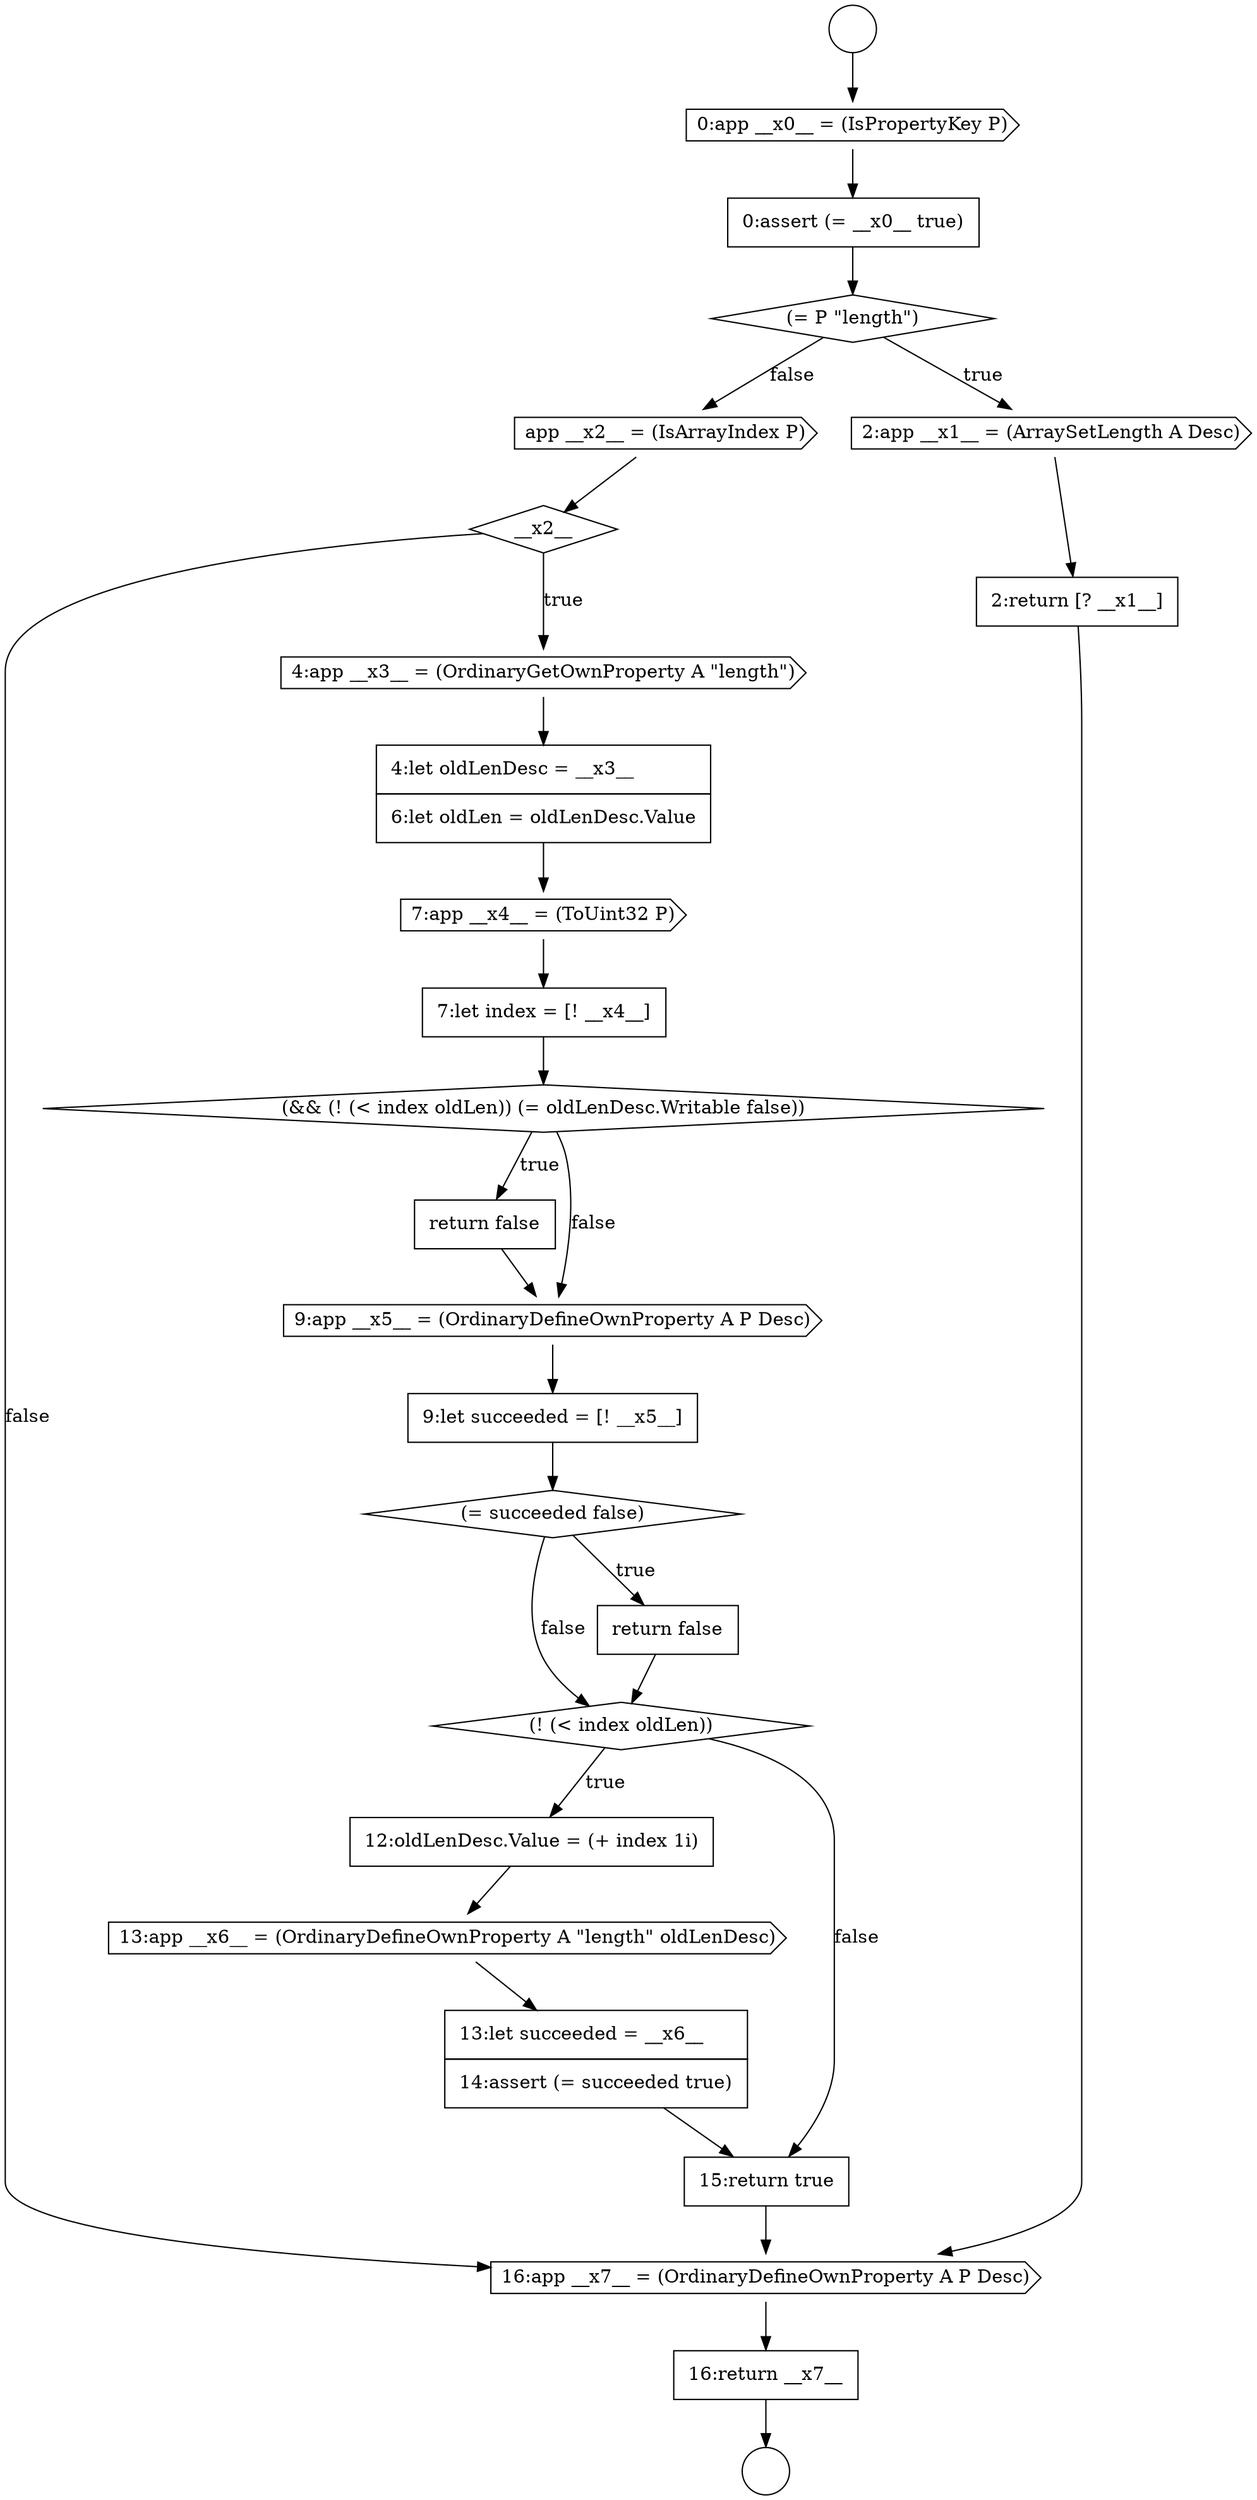 digraph {
  node2131 [shape=none, margin=0, label=<<font color="black">
    <table border="0" cellborder="1" cellspacing="0" cellpadding="10">
      <tr><td align="left">9:let succeeded = [! __x5__]</td></tr>
    </table>
  </font>> color="black" fillcolor="white" style=filled]
  node2117 [shape=cds, label=<<font color="black">0:app __x0__ = (IsPropertyKey P)</font>> color="black" fillcolor="white" style=filled]
  node2136 [shape=cds, label=<<font color="black">13:app __x6__ = (OrdinaryDefineOwnProperty A &quot;length&quot; oldLenDesc)</font>> color="black" fillcolor="white" style=filled]
  node2126 [shape=cds, label=<<font color="black">7:app __x4__ = (ToUint32 P)</font>> color="black" fillcolor="white" style=filled]
  node2122 [shape=cds, label=<<font color="black">app __x2__ = (IsArrayIndex P)</font>> color="black" fillcolor="white" style=filled]
  node2137 [shape=none, margin=0, label=<<font color="black">
    <table border="0" cellborder="1" cellspacing="0" cellpadding="10">
      <tr><td align="left">13:let succeeded = __x6__</td></tr>
      <tr><td align="left">14:assert (= succeeded true)</td></tr>
    </table>
  </font>> color="black" fillcolor="white" style=filled]
  node2118 [shape=none, margin=0, label=<<font color="black">
    <table border="0" cellborder="1" cellspacing="0" cellpadding="10">
      <tr><td align="left">0:assert (= __x0__ true)</td></tr>
    </table>
  </font>> color="black" fillcolor="white" style=filled]
  node2115 [shape=circle label=" " color="black" fillcolor="white" style=filled]
  node2121 [shape=none, margin=0, label=<<font color="black">
    <table border="0" cellborder="1" cellspacing="0" cellpadding="10">
      <tr><td align="left">2:return [? __x1__]</td></tr>
    </table>
  </font>> color="black" fillcolor="white" style=filled]
  node2134 [shape=diamond, label=<<font color="black">(! (&lt; index oldLen))</font>> color="black" fillcolor="white" style=filled]
  node2129 [shape=none, margin=0, label=<<font color="black">
    <table border="0" cellborder="1" cellspacing="0" cellpadding="10">
      <tr><td align="left">return false</td></tr>
    </table>
  </font>> color="black" fillcolor="white" style=filled]
  node2139 [shape=cds, label=<<font color="black">16:app __x7__ = (OrdinaryDefineOwnProperty A P Desc)</font>> color="black" fillcolor="white" style=filled]
  node2124 [shape=cds, label=<<font color="black">4:app __x3__ = (OrdinaryGetOwnProperty A &quot;length&quot;)</font>> color="black" fillcolor="white" style=filled]
  node2128 [shape=diamond, label=<<font color="black">(&amp;&amp; (! (&lt; index oldLen)) (= oldLenDesc.Writable false))</font>> color="black" fillcolor="white" style=filled]
  node2120 [shape=cds, label=<<font color="black">2:app __x1__ = (ArraySetLength A Desc)</font>> color="black" fillcolor="white" style=filled]
  node2123 [shape=diamond, label=<<font color="black">__x2__</font>> color="black" fillcolor="white" style=filled]
  node2133 [shape=none, margin=0, label=<<font color="black">
    <table border="0" cellborder="1" cellspacing="0" cellpadding="10">
      <tr><td align="left">return false</td></tr>
    </table>
  </font>> color="black" fillcolor="white" style=filled]
  node2132 [shape=diamond, label=<<font color="black">(= succeeded false)</font>> color="black" fillcolor="white" style=filled]
  node2125 [shape=none, margin=0, label=<<font color="black">
    <table border="0" cellborder="1" cellspacing="0" cellpadding="10">
      <tr><td align="left">4:let oldLenDesc = __x3__</td></tr>
      <tr><td align="left">6:let oldLen = oldLenDesc.Value</td></tr>
    </table>
  </font>> color="black" fillcolor="white" style=filled]
  node2140 [shape=none, margin=0, label=<<font color="black">
    <table border="0" cellborder="1" cellspacing="0" cellpadding="10">
      <tr><td align="left">16:return __x7__</td></tr>
    </table>
  </font>> color="black" fillcolor="white" style=filled]
  node2119 [shape=diamond, label=<<font color="black">(= P &quot;length&quot;)</font>> color="black" fillcolor="white" style=filled]
  node2116 [shape=circle label=" " color="black" fillcolor="white" style=filled]
  node2135 [shape=none, margin=0, label=<<font color="black">
    <table border="0" cellborder="1" cellspacing="0" cellpadding="10">
      <tr><td align="left">12:oldLenDesc.Value = (+ index 1i)</td></tr>
    </table>
  </font>> color="black" fillcolor="white" style=filled]
  node2130 [shape=cds, label=<<font color="black">9:app __x5__ = (OrdinaryDefineOwnProperty A P Desc)</font>> color="black" fillcolor="white" style=filled]
  node2127 [shape=none, margin=0, label=<<font color="black">
    <table border="0" cellborder="1" cellspacing="0" cellpadding="10">
      <tr><td align="left">7:let index = [! __x4__]</td></tr>
    </table>
  </font>> color="black" fillcolor="white" style=filled]
  node2138 [shape=none, margin=0, label=<<font color="black">
    <table border="0" cellborder="1" cellspacing="0" cellpadding="10">
      <tr><td align="left">15:return true</td></tr>
    </table>
  </font>> color="black" fillcolor="white" style=filled]
  node2128 -> node2129 [label=<<font color="black">true</font>> color="black"]
  node2128 -> node2130 [label=<<font color="black">false</font>> color="black"]
  node2136 -> node2137 [ color="black"]
  node2124 -> node2125 [ color="black"]
  node2115 -> node2117 [ color="black"]
  node2127 -> node2128 [ color="black"]
  node2140 -> node2116 [ color="black"]
  node2129 -> node2130 [ color="black"]
  node2132 -> node2133 [label=<<font color="black">true</font>> color="black"]
  node2132 -> node2134 [label=<<font color="black">false</font>> color="black"]
  node2126 -> node2127 [ color="black"]
  node2131 -> node2132 [ color="black"]
  node2135 -> node2136 [ color="black"]
  node2134 -> node2135 [label=<<font color="black">true</font>> color="black"]
  node2134 -> node2138 [label=<<font color="black">false</font>> color="black"]
  node2125 -> node2126 [ color="black"]
  node2133 -> node2134 [ color="black"]
  node2130 -> node2131 [ color="black"]
  node2137 -> node2138 [ color="black"]
  node2121 -> node2139 [ color="black"]
  node2119 -> node2120 [label=<<font color="black">true</font>> color="black"]
  node2119 -> node2122 [label=<<font color="black">false</font>> color="black"]
  node2122 -> node2123 [ color="black"]
  node2138 -> node2139 [ color="black"]
  node2123 -> node2124 [label=<<font color="black">true</font>> color="black"]
  node2123 -> node2139 [label=<<font color="black">false</font>> color="black"]
  node2117 -> node2118 [ color="black"]
  node2118 -> node2119 [ color="black"]
  node2139 -> node2140 [ color="black"]
  node2120 -> node2121 [ color="black"]
}
